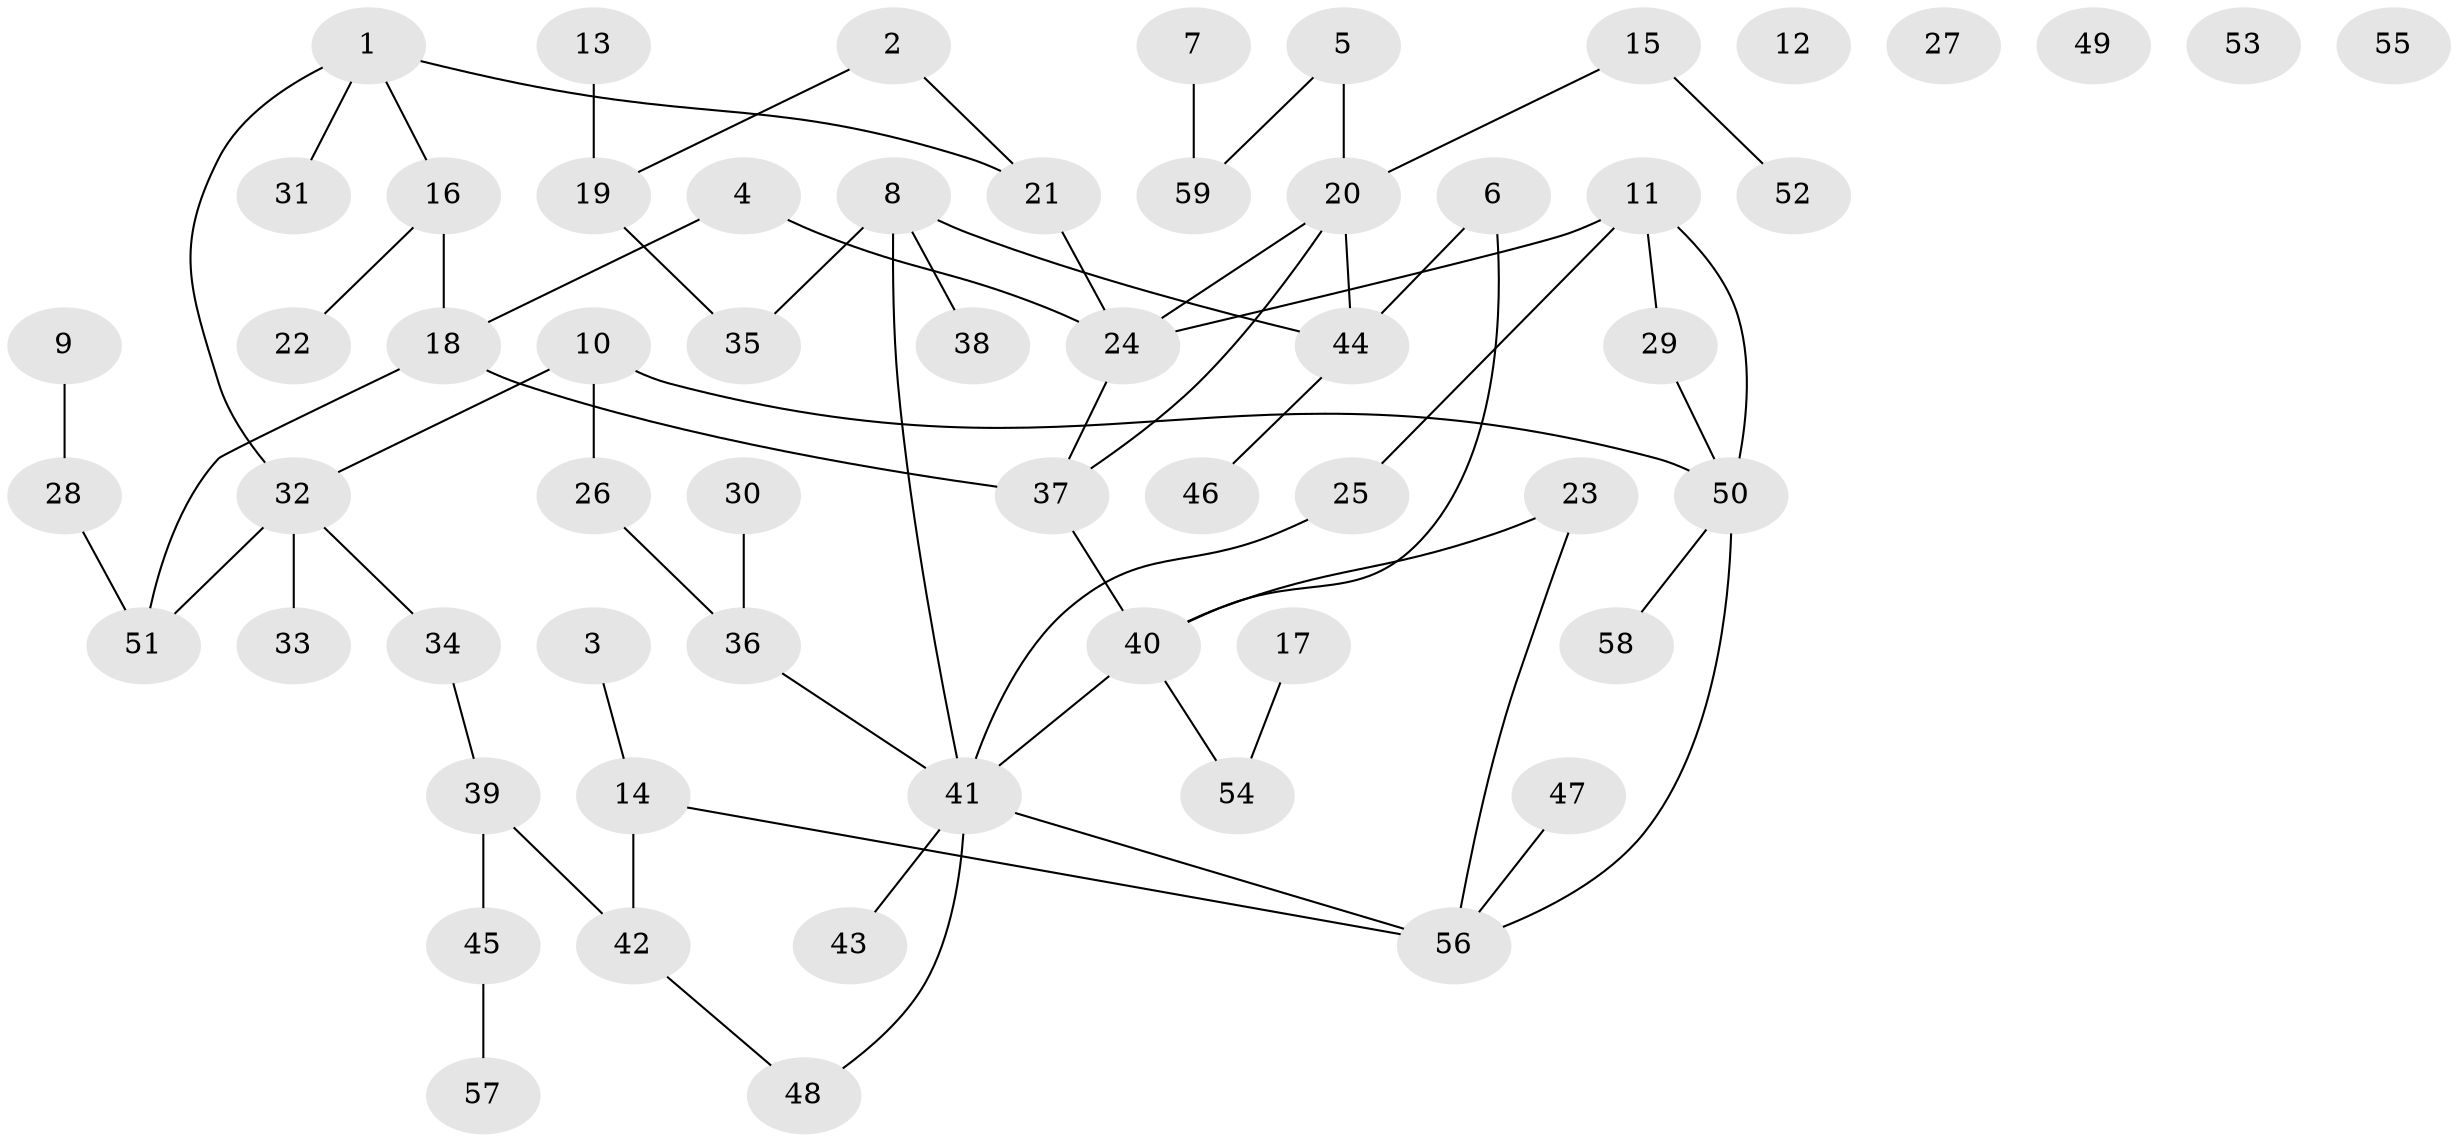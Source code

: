 // coarse degree distribution, {2: 0.14285714285714285, 0: 0.14285714285714285, 1: 0.37142857142857144, 4: 0.11428571428571428, 3: 0.08571428571428572, 7: 0.02857142857142857, 5: 0.08571428571428572, 8: 0.02857142857142857}
// Generated by graph-tools (version 1.1) at 2025/43/03/04/25 21:43:31]
// undirected, 59 vertices, 68 edges
graph export_dot {
graph [start="1"]
  node [color=gray90,style=filled];
  1;
  2;
  3;
  4;
  5;
  6;
  7;
  8;
  9;
  10;
  11;
  12;
  13;
  14;
  15;
  16;
  17;
  18;
  19;
  20;
  21;
  22;
  23;
  24;
  25;
  26;
  27;
  28;
  29;
  30;
  31;
  32;
  33;
  34;
  35;
  36;
  37;
  38;
  39;
  40;
  41;
  42;
  43;
  44;
  45;
  46;
  47;
  48;
  49;
  50;
  51;
  52;
  53;
  54;
  55;
  56;
  57;
  58;
  59;
  1 -- 16;
  1 -- 21;
  1 -- 31;
  1 -- 32;
  2 -- 19;
  2 -- 21;
  3 -- 14;
  4 -- 18;
  4 -- 24;
  5 -- 20;
  5 -- 59;
  6 -- 40;
  6 -- 44;
  7 -- 59;
  8 -- 35;
  8 -- 38;
  8 -- 41;
  8 -- 44;
  9 -- 28;
  10 -- 26;
  10 -- 32;
  10 -- 50;
  11 -- 24;
  11 -- 25;
  11 -- 29;
  11 -- 50;
  13 -- 19;
  14 -- 42;
  14 -- 56;
  15 -- 20;
  15 -- 52;
  16 -- 18;
  16 -- 22;
  17 -- 54;
  18 -- 37;
  18 -- 51;
  19 -- 35;
  20 -- 24;
  20 -- 37;
  20 -- 44;
  21 -- 24;
  23 -- 40;
  23 -- 56;
  24 -- 37;
  25 -- 41;
  26 -- 36;
  28 -- 51;
  29 -- 50;
  30 -- 36;
  32 -- 33;
  32 -- 34;
  32 -- 51;
  34 -- 39;
  36 -- 41;
  37 -- 40;
  39 -- 42;
  39 -- 45;
  40 -- 41;
  40 -- 54;
  41 -- 43;
  41 -- 48;
  41 -- 56;
  42 -- 48;
  44 -- 46;
  45 -- 57;
  47 -- 56;
  50 -- 56;
  50 -- 58;
}
